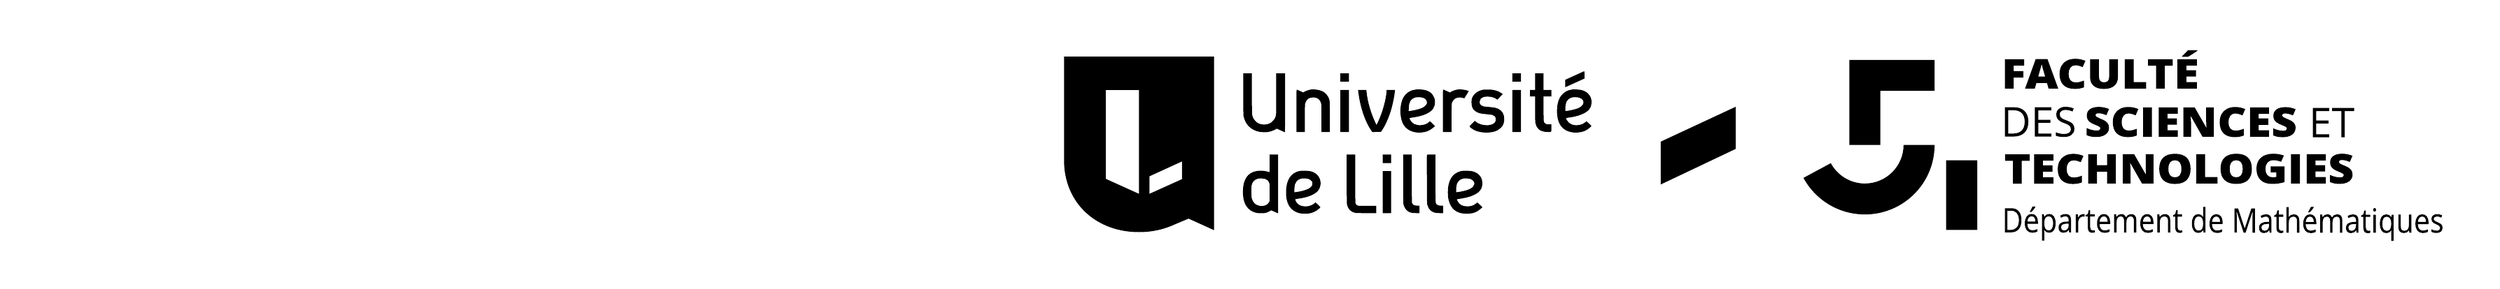 % Logo du Département de Mathématiques de l'Université de Lille
% -------------------------------------------------------------------
% Cette version est basée sur un PDF officiel de l'Université, converti avec Inkscape, puis modifié avec SVYPathy et à la main par K. Tzanev.
% v1.0 : 7 décembre 2017
\usetikzlibrary{svg.path}

\definecolor{hibiscusuniv}{rgb}{0.682,0.145, 0.451} % = #AE2573

\begin{tikzpicture}[x=1pt,y=1pt]
  % Logos et noms (sans zone de protection) 25.02 cm x 3.19 cm = 712pt x 90.8pt (1cm = 28.453pt)
  % \fill[yellow] (0,0) rectangle (712,90.8);

  % zone de protection = 1.36cm = 38.7pt (1cm = 28.453pt) autour du logo
  % \path (-38.7,-38.7) rectangle (750.7, 129.5);
  % J'ai réduit cette zone de protection de moitié.
  % zone de protection = 0.68cm = 19.35pt (1cm = 28.453pt) autour du logo
  \path (-19.35,-19.35) rectangle (731.35, 110.15);

  \begin{scope}[black]
    % le logo
    \fill svg {M 77.5 90.8 l -77.5 0 l 0 -53.5 c 0 -22.3 16.7 -37.3 38.7 -37.3 c 5.9 0 11.5 1.1 16.4 3.1 l 9.2 3.9 l 13.2 -6 z M 38.7 19.8 l -17.2 7.8 l 0 46 l 17.2 0 z M 60.9 27.4 l -16.8 -7.6 l 0 9.1 l 16.8 7.7 z};

    % Université de Lille
    \fill svg {M 92.53 71.68 c 0 -5.8 0.06 -10.88 0.12 -11.31 c 0.06 -0.41 0.28 -1.25 0.48 -1.86 c 1.13 -3.38 3.94 -5.81 7.61 -6.56 c 1.22 -0.25 3.54 -0.3 4.69 -0.1 c 1.1 0.19 2.53 0.68 3.54 1.23 l 0.93 0.49 l 2.01 -0.93 c 1.12 -0.52 2.06 -0.92 2.13 -0.92 c 0.05 0 0.08 6.86 0.08 15.24 l 0 15.24 l -2.28 0 l -2.28 0 l 0 -10.58 c 0 -9.14 -0.02 -10.69 -0.18 -11.32 c -0.74 -2.9 -3 -4.62 -6.06 -4.62 c -3.06 0 -5.22 1.61 -6.08 4.52 c -0.19 0.64 -0.22 1.68 -0.26 11.36 l -0.03 10.64 l -2.22 0 l -2.21 0 l 0.01 -10.52 z M 127.45 73.8 c -0.98 -0.16 -2.57 -0.7 -3.3 -1.14 l -0.65 -0.38 l -1.52 0.69 c -0.84 0.38 -1.63 0.73 -1.75 0.77 c -0.23 0.07 -0.23 -0.19 -0.23 -10.91 l 0 -10.99 l 2.15 0 l 2.16 0 l 0.03 7.3 c 0.04 7.26 0.04 7.28 0.32 7.95 c 0.74 1.85 1.93 2.63 4.04 2.64 c 1.74 0.01 2.96 -0.68 3.66 -2.09 c 0.2 -0.41 0.42 -1.07 0.48 -1.46 c 0.07 -0.41 0.12 -3.65 0.12 -7.52 l 0 -6.82 l 2.16 0 l 2.17 0 l -0.05 8.02 c -0.04 7.25 -0.06 8.08 -0.25 8.72 c -0.55 1.85 -1.93 3.52 -3.55 4.3 c -1.62 0.78 -4.31 1.19 -5.99 0.92 z M 142.68 80.04 l 0 -2.16 l 2.22 0 l 2.22 0 l 0 2.16 l 0 2.16 l -2.22 0 l -2.22 0 l 0 -2.16 z M 142.68 62.7 l 0 -10.86 l 2.22 0 l 2.22 0 l 0 10.86 l 0 10.86 l -2.22 0 l -2.22 0 l 0 -10.86 z M 151.86 73.12 c 0.49 -3.64 0.78 -5.22 1.45 -7.9 c 1.25 -4.94 3.11 -9.37 5.35 -12.7 l 0.47 -0.68 l 2.25 0.02 l 2.24 0.04 l 0.76 1.14 c 1.52 2.28 3.38 6.47 4.39 9.9 c 0.83 2.82 1.67 6.76 1.93 9.06 c 0.04 0.36 0.1 0.86 0.13 1.12 l 0.07 0.44 l -2.17 0 l -2.17 0 l -0.01 -0.5 c 0 -0.29 -0.02 -0.62 -0.05 -0.76 c -0.02 -0.13 -0.1 -0.72 -0.18 -1.32 c -0.54 -4.26 -2.54 -10.7 -4.58 -14.74 l -0.41 -0.82 l -0.58 1.24 c -2.38 5.09 -4.13 11.23 -4.57 16.04 l -0.08 0.86 l -2.15 0 l -2.15 0 l 0.06 -0.44 z M 181.44 73.78 c -2.62 -0.3 -4.8 -1.7 -6.12 -3.93 c -1.92 -3.24 -2.2 -9.23 -0.6 -13.09 c 1.46 -3.56 5.06 -5.53 9.54 -5.22 c 2.72 0.19 4.46 0.92 6.58 2.74 l 0.69 0.6 l -0.63 0.64 c -0.35 0.36 -0.95 0.92 -1.32 1.26 l -0.7 0.6 l -0.56 -0.5 c -1.09 -0.96 -2.24 -1.39 -4.06 -1.51 c -2.68 -0.18 -4.64 0.8 -5.59 2.78 c -0.19 0.41 -0.35 0.79 -0.35 0.85 c 0 0.06 0.55 0.18 1.24 0.27 c 2.89 0.35 6.05 1.19 7.77 2.06 c 2.94 1.48 4.19 3.29 4.19 6.05 c 0 2.9 -1.85 5.23 -4.79 6.05 c -1.56 0.43 -3.5 0.56 -5.29 0.35 z m 4.14 -4.31 c 1.16 -0.43 1.86 -1.34 1.86 -2.39 c -0.01 -0.85 -0.91 -1.97 -2.12 -2.6 c -1.31 -0.7 -4.13 -1.44 -6.81 -1.79 l -0.59 -0.07 l 0.08 1.65 c 0.08 1.87 0.32 2.86 0.91 3.79 c 0.4 0.61 1.28 1.27 2.11 1.54 c 1.15 0.38 3.35 0.32 4.56 -0.13 z M 203.16 73.8 c -1.04 -0.17 -2.52 -0.67 -3.26 -1.12 l -0.68 -0.42 l -1.69 0.77 c -0.92 0.42 -1.74 0.77 -1.81 0.77 c -0.08 0 -0.12 -3.55 -0.12 -10.98 l 0 -10.98 l 2.22 0 l 2.21 0 l 0.03 7.3 c 0.04 7.19 0.04 7.3 0.3 7.99 c 0.66 1.74 1.94 2.58 4 2.6 c 0.62 0.01 1.12 -0.06 1.6 -0.23 l 0.69 -0.25 l 0.51 0.81 c 1.02 1.6 1.8 2.9 1.75 2.95 c -0.02 0.01 -0.26 0.12 -0.54 0.23 c -1.25 0.48 -3.9 0.77 -5.21 0.56 z M 216.97 73.78 c -3.31 -0.37 -5.92 -2.42 -6.48 -5.12 c -0.29 -1.4 -0.08 -3.38 0.48 -4.48 c 0.38 -0.76 1.44 -1.74 2.29 -2.14 c 1.18 -0.55 2.36 -0.79 4.96 -1.01 c 2.9 -0.25 3.56 -0.41 4.15 -1.03 c 0.52 -0.54 0.68 -1.14 0.58 -2.08 c -0.18 -1.63 -1.93 -2.6 -4.73 -2.6 c -2.15 0 -4.24 0.67 -5.58 1.8 l -0.56 0.47 l -1.42 -1.43 c -1.6 -1.62 -1.57 -1.45 -0.42 -2.34 c 1.88 -1.45 4.04 -2.14 7.12 -2.27 c 3.53 -0.14 6.24 0.62 7.99 2.27 c 1.36 1.28 1.93 2.68 1.93 4.68 c 0 2.54 -1.01 4.3 -3.04 5.28 c -1.32 0.62 -2.16 0.78 -5.9 1.08 c -1.78 0.14 -2.42 0.32 -3.04 0.84 c -0.55 0.46 -0.74 0.9 -0.74 1.68 c 0 1.19 0.72 2.11 1.98 2.54 c 0.79 0.28 3.25 0.28 4.42 0 c 0.82 -0.2 1.78 -0.62 2.4 -1.08 l 0.34 -0.24 l 1.37 1.37 c 0.76 0.76 1.37 1.4 1.37 1.44 c 0 0.05 -0.36 0.34 -0.8 0.64 c -1.44 0.97 -3.16 1.52 -5.5 1.75 c -1.34 0.13 -1.79 0.13 -3.17 -0.02 z M 231.48 80.04 l 0 -2.16 l 2.22 0 l 2.22 0 l 0 2.16 l 0 2.16 l -2.22 0 l -2.22 0 l 0 -2.16 z M 231.48 62.7 l 0 -10.86 l 2.22 0 l 2.22 0 l 0 10.86 l 0 10.86 l -2.22 0 l -2.22 0 l 0 -10.86 z M 243.24 77.88 l 0 -4.32 l -1.32 0 l -1.32 0 l 0 -1.68 l 0 -1.68 l 1.32 0 l 1.32 0 l 0 -6.58 c 0 -6.17 0.01 -6.65 0.24 -7.51 c 0.3 -1.18 0.72 -1.97 1.45 -2.7 c 1.13 -1.12 2.56 -1.57 5.05 -1.57 c 1.82 0 1.68 -0.2 1.64 2.22 l -0.04 1.68 l -1.24 0.02 c -1.49 0.02 -2.06 0.28 -2.47 1.06 c -0.24 0.47 -0.25 0.66 -0.29 6.94 l -0.03 6.44 l 2.04 0 l 2.05 0 l 0 1.68 l 0 1.68 l -2.04 0 l -2.04 0 l 0 4.32 l 0 4.32 l -2.16 0 l -2.16 0 l 0 -4.32 z M 263.62 81.04 l -4.9 -2.24 l 0 -1.9 c 0 -1.06 0.05 -1.9 0.11 -1.88 c 0.05 0.02 2.29 1.03 4.97 2.26 l 4.88 2.22 l 0 1.9 c 0 1.03 -0.04 1.88 -0.08 1.88 c -0.06 0 -2.29 -1.01 -4.98 -2.24 z M 262.32 73.8 c -2.1 -0.29 -3.49 -0.95 -4.86 -2.34 c -1.14 -1.14 -1.72 -2.09 -2.21 -3.65 c -0.48 -1.5 -0.7 -2.93 -0.72 -4.94 c -0.08 -5.76 2 -9.49 6.04 -10.78 c 3.24 -1.04 7.2 -0.61 9.62 1.03 c 0.74 0.52 2.09 1.68 2.09 1.83 c 0 0.04 -0.56 0.6 -1.26 1.25 l -1.25 1.17 l -0.69 -0.56 c -0.88 -0.72 -1.69 -1.09 -2.86 -1.31 c -3.08 -0.6 -5.6 0.37 -6.7 2.57 c -0.49 1 -0.47 1.04 0.5 1.15 c 3.85 0.41 7.32 1.46 9.45 2.88 c 1.58 1.06 2.28 1.98 2.69 3.6 c 0.29 1.13 0.3 2.04 0.06 3 c -0.71 2.75 -2.5 4.33 -5.56 4.93 c -1.06 0.2 -3.43 0.3 -4.34 0.17 z m 3.92 -4.27 c 0.7 -0.22 1.51 -0.85 1.79 -1.39 c 0.26 -0.5 0.24 -1.4 -0.05 -1.97 c -0.44 -0.85 -1.45 -1.62 -2.8 -2.14 c -1.36 -0.5 -3.74 -1.06 -5.76 -1.33 l -0.58 -0.07 l 0 1.41 c 0.01 3.02 0.74 4.55 2.62 5.42 c 1.12 0.5 3.29 0.54 4.78 0.07 z M 106.2 35.57 c 0 -3.9 -0.02 -4.62 -0.17 -4.57 c -3.3 1.27 -7.39 0.99 -9.85 -0.65 c -1.38 -0.93 -2.28 -2.14 -2.95 -3.95 c -0.65 -1.78 -0.85 -3.26 -0.85 -5.88 c 0.02 -7.12 3.63 -11.03 9.92 -10.76 c 1.63 0.06 2.57 0.32 3.89 1.1 l 0.75 0.44 l 1.41 -0.62 c 0.77 -0.35 1.57 -0.71 1.79 -0.79 l 0.38 -0.17 l 0 15.24 l 0 15.24 l -2.16 0 l -2.16 0 l 0 -4.63 z m -2.22 -8.09 c 0.62 -0.2 0.96 -0.41 1.39 -0.84 c 0.83 -0.83 0.85 -1.04 0.81 -6.24 l -0.04 -4.38 l -0.36 -0.65 c -0.78 -1.41 -2.51 -2.1 -4.57 -1.82 c -2.26 0.31 -3.77 1.73 -4.31 4.01 c -0.22 0.92 -0.25 5.73 -0.05 6.7 c 0.39 1.77 1.47 2.92 3.23 3.41 c 0.86 0.24 2.92 0.13 3.9 -0.19 z M 121.27 31.56 c -4.16 -1.06 -6.39 -4.49 -6.62 -10.14 c -0.27 -6.38 2.04 -10.34 6.73 -11.59 c 1.42 -0.39 4.62 -0.39 6 0 c 1.1 0.3 2.21 0.79 3.02 1.34 c 0.88 0.6 1.97 1.57 1.94 1.73 c -0.03 0.07 -0.59 0.66 -1.28 1.31 l -1.22 1.19 l -0.54 -0.51 c -0.72 -0.66 -2.03 -1.27 -3.08 -1.45 c -0.5 -0.08 -1.38 -0.12 -2.07 -0.1 c -1.91 0.1 -3.07 0.66 -4.05 1.96 c -0.58 0.76 -0.93 1.6 -0.71 1.73 c 0.08 0.06 0.67 0.15 1.31 0.24 c 4.78 0.59 8.48 2.03 10.3 4.01 c 0.71 0.78 1.08 1.51 1.31 2.59 c 0.75 3.51 -1.23 6.63 -4.83 7.58 c -1.43 0.39 -4.89 0.45 -6.21 0.11 z m 4.92 -4.01 c 0.75 -0.23 1.54 -0.79 1.85 -1.31 c 0.29 -0.46 0.32 -1.46 0.07 -2.06 c -0.24 -0.56 -1.08 -1.34 -1.91 -1.76 c -1.39 -0.7 -4.34 -1.48 -6.55 -1.72 l -0.77 -0.08 l 0.06 1.71 c 0.09 2.02 0.34 2.97 1.04 3.89 c 0.48 0.62 1.36 1.19 2.28 1.45 c 0.73 0.22 3.09 0.15 3.93 -0.12 z M 145.94 27.34 c 0.04 -12.14 0.05 -12.92 0.27 -13.54 c 0.71 -2.1 1.88 -3.25 3.87 -3.77 c 0.62 -0.15 1.59 -0.19 5.91 -0.19 l 5.17 0 l 0 1.86 l 0 1.86 l -4.52 0 c -2.62 0 -4.72 0.05 -4.97 0.12 c -0.51 0.14 -0.99 0.62 -1.18 1.19 c -0.09 0.29 -0.13 3.89 -0.13 12.86 l 0 12.47 l -2.22 0 l -2.22 0 l 0.02 -12.86 z M 164.52 37.98 l 0 -2.22 l 2.16 0 l 2.16 0 l 0 2.22 l 0 2.22 l -2.16 0 l -2.16 0 l 0 -2.22 z M 164.52 20.7 l 0 -10.86 l 2.16 0 l 2.16 0 l 0 10.86 l 0 10.86 l -2.16 0 l -2.16 0 l 0 -10.86 z M 175.1 27.46 c 0.04 -11.76 0.06 -12.82 0.26 -13.47 c 0.32 -1.09 0.9 -2.06 1.59 -2.7 c 1.23 -1.11 2.33 -1.45 4.81 -1.45 l 1.72 0 l 0 1.91 l 0 1.89 l -1.25 0.06 c -1.49 0.08 -2.03 0.29 -2.4 1.01 c -0.25 0.47 -0.25 0.6 -0.29 12.99 l -0.02 12.5 l -2.22 0 l -2.23 0 l 0.03 -12.74 z M 187.37 40.04 c -0.04 -0.09 -0.04 -5.83 -0.01 -12.75 c 0.03 -11.67 0.04 -12.64 0.25 -13.31 c 0.32 -1.1 0.89 -2.05 1.58 -2.69 c 1.21 -1.1 2.35 -1.45 4.81 -1.45 l 1.72 0 l 0 1.91 l 0 1.89 l -1.22 0.06 c -1.28 0.06 -1.76 0.21 -2.18 0.68 c -0.56 0.61 -0.55 0.43 -0.56 13.5 l 0 12.32 l -2.16 0 c -1.69 0 -2.18 -0.04 -2.23 -0.16 z M 205.02 31.61 c -1.16 -0.25 -2.86 -1.11 -3.68 -1.85 c -1.38 -1.24 -2.36 -3.11 -2.87 -5.53 c -0.36 -1.68 -0.4 -5.27 -0.07 -6.83 c 0.88 -4.27 2.91 -6.64 6.5 -7.57 c 1.34 -0.36 4.37 -0.39 5.76 -0.06 c 1.79 0.41 2.94 1.02 4.49 2.35 l 0.87 0.76 l -1.29 1.22 l -1.31 1.22 l -0.84 -0.64 c -1.31 -1 -2.5 -1.36 -4.5 -1.36 c -2.42 0 -4.06 0.94 -4.94 2.83 c -0.21 0.43 -0.34 0.82 -0.29 0.85 c 0.03 0.04 0.77 0.17 1.62 0.29 c 4.77 0.67 8.1 1.96 9.97 3.85 c 1.82 1.85 2.08 5.22 0.58 7.56 c -0.81 1.28 -2.31 2.3 -4.02 2.75 c -1.28 0.35 -4.72 0.43 -5.98 0.16 z m 4.92 -4.13 c 1.31 -0.49 2.1 -1.61 1.91 -2.65 c -0.35 -1.86 -2.57 -3.06 -7.19 -3.9 c -0.53 -0.1 -1.25 -0.21 -1.58 -0.24 l -0.64 -0.07 l 0 1.11 c 0.01 3.58 0.96 5.25 3.36 5.94 c 0.86 0.27 3.24 0.15 4.14 -0.19 z};
  \end{scope}

  % le trait dégradé
  \fill[black] svg{M 308.12 46.83 v -22.14 l 38.66 18.39 v 21.79 z};

  \begin{scope}[black]
    % Logo de la faculté
    \fill svg{M 455.46 1.15 h 16 v 36 h -16 z M 405.46 45.15 v 44 h 44 v -16 h -28 v -28 z M 433.46 45.15 c 0.01 0 0.01 0 0 0 c 0 -11.04 -8.95 -20 -20 -20 c -7.34 0.01 -14.1 4.05 -17.58 10.52 l -14.09 -7.6 c 6.28 -11.65 18.44 -18.91 31.67 -18.92 c 19.89 0 36 16.12 36 36 l -16 0 z};
    % FACULTÉ DES SCIENCES ET TECHNOLOGIES
    \fill svg {M 490.26 74.33 h -4.47 v 15.17 h 9.93 v -3.29 h -5.46 v -2.9 h 5.03 v -3.29 h -5.03 v -5.69 z m 18.06 0 l -0.82 2.84 h -5.46 l -0.85 -2.84 h -4.99 l 5.48 15.23 h 6.06 l 5.55 -15.23 h -4.97 z m -1.77 6.21 l -0.72 2.49 q -0.26 0.83 -0.62 2.14 t -0.48 1.89 q -0.11 -0.52 -0.42 -1.74 q -0.3 -1.21 -1.35 -4.78 h 3.57 z m 15.58 5.82 q -1.62 0 -2.53 -1.2 q -0.91 -1.19 -0.9 -3.3 q 0 -4.38 3.68 -4.38 q 1.11 0 2.16 0.28 q 1.04 0.28 2.1 0.67 v -3.46 q -2.11 -0.84 -4.76 -0.84 q -3.81 0 -5.84 1.99 t -2.03 5.76 q 0 2.36 0.97 4.14 q 0.98 1.78 2.81 2.74 q 1.85 0.96 4.34 0.96 q 2.72 0 5.21 -1.06 l -1.39 -3.23 q -0.93 0.39 -1.86 0.66 t -2 0.27 z m 22.06 3.14 v -9.13 q 0 -2.98 -1.87 -4.62 q -1.86 -1.63 -5.38 -1.63 q -3.44 0 -5.29 1.59 q -1.84 1.59 -1.84 4.57 v 9.22 h 4.57 v -8.9 q 0 -1.61 0.67 -2.34 q 0.67 -0.73 1.97 -0.72 q 1.39 0 2.01 0.71 q 0.64 0.73 0.64 2.37 v 8.88 h 4.54 z m 3.55 -15.17 v 15.17 h 4.54 v -11.86 h 6.47 v -3.31 h -11.01 z m 20.65 0 h -4.54 v 11.82 h -4.1 v 3.35 h 12.73 v -3.35 h -4.09 v -11.82 z m 16.49 0 h -9.97 v 15.17 h 9.98 v -3.29 h -5.43 v -2.39 h 5.03 v -3.29 h -5.03 v -2.86 h 5.44 v -3.34 z m -7.63 16.38 v 0.3 q 1.77 1.71 2.24 2.21 q 0.48 0.5 0.79 0.9 h 4.92 v -0.22 q -0.92 -0.67 -2.53 -1.7 q -1.61 -1.03 -2.44 -1.5 h -2.98 z m -79.36 -33.52 q 0 -3.76 -2.04 -5.75 q -2.03 -1.98 -5.87 -1.98 h -4.2 v 15.17 h 4.65 q 3.54 0 5.5 -1.96 q 1.96 -1.96 1.96 -5.48 z m -1.87 -0.06 q 0 2.97 -1.49 4.47 q -1.48 1.5 -4.42 1.51 h -2.57 v -12.12 h 2.15 q 3.15 0 4.74 1.54 q 1.59 1.55 1.59 4.59 z m 13.7 -7.67 h -8.46 v 15.17 h 8.46 v -1.57 h -6.69 v -4.89 h 6.29 v -1.55 h -6.29 v -5.58 h 6.69 v -1.57 z m 11.93 4.04 q 0 -2 -1.45 -3.12 t -3.94 -1.12 q -2.7 0 -4.15 0.69 v 1.7 q 0.93 -0.39 2.03 -0.62 q 1.1 -0.23 2.18 -0.23 q 1.76 0 2.66 0.67 q 0.89 0.68 0.89 1.86 q 0 0.79 -0.32 1.29 q -0.31 0.51 -1.06 0.93 q -0.74 0.43 -2.25 0.97 q -2.12 0.76 -3.03 1.79 q -0.9 1.04 -0.9 2.71 q 0 1.75 1.32 2.79 q 1.32 1.04 3.49 1.04 q 2.26 0 4.16 -0.83 l -0.55 -1.53 q -1.87 0.79 -3.65 0.78 q -1.4 0 -2.19 -0.6 q -0.79 -0.6 -0.79 -1.67 q 0 -0.79 0.29 -1.3 q 0.29 -0.5 0.98 -0.92 q 0.7 -0.41 2.12 -0.92 q 2.39 -0.86 3.28 -1.83 q 0.91 -0.98 0.91 -2.53 z m 17.89 0.57 q 0 -1.41 -0.78 -2.51 q -0.78 -1.09 -2.25 -1.7 q -1.47 -0.61 -3.45 -0.61 q -1.65 0 -2.77 0.21 q -1.12 0.22 -2.33 0.74 v 3.66 q 1.28 -0.61 2.66 -0.95 q 1.38 -0.34 2.53 -0.34 q 0.99 0 1.46 0.31 q 0.46 0.32 0.46 0.82 q 0 0.31 -0.19 0.54 q -0.18 0.24 -0.6 0.48 q -0.41 0.23 -2.2 0.97 q -1.62 0.67 -2.44 1.3 q -0.81 0.63 -1.2 1.45 q -0.39 0.82 -0.39 1.94 q 0 2.09 1.66 3.27 q 1.66 1.17 4.57 1.17 q 2.57 0 5.24 -1.09 l -1.37 -3.17 q -2.32 0.97 -4.01 0.97 q -0.87 0 -1.27 -0.28 t -0.4 -0.7 q 0 -0.45 0.5 -0.8 q 0.51 -0.36 2.73 -1.29 q 2.14 -0.88 2.96 -1.9 q 0.83 -1.01 0.83 -2.54 z m 9.95 7.41 q -1.59 0 -2.49 -1.2 q -0.89 -1.19 -0.89 -3.3 q 0 -4.38 3.63 -4.38 q 1.1 0 2.12 0.28 t 2.07 0.67 v -3.47 q -2.07 -0.84 -4.68 -0.84 q -3.74 0 -5.74 1.99 q -1.99 1.99 -1.99 5.76 q 0 2.35 0.96 4.14 q 0.98 1.78 2.79 2.74 q 1.82 0.96 4.28 0.96 q 2.68 0 5.13 -1.07 l -1.37 -3.23 q -0.91 0.39 -1.83 0.66 q -0.91 0.27 -1.96 0.27 z m 7.66 -12.02 v 15.17 h 4.49 v -15.17 h -4.49 z m 17.87 0 h -9.82 v 15.17 h 9.82 v -3.29 h -5.35 v -2.39 h 4.96 v -3.29 h -4.96 v -2.87 h 5.35 v -3.34 z m 18.65 0 h -5.86 l -6.04 10.69 h -0.11 q 0.22 -2.52 0.22 -3.85 v -6.84 h -3.96 v 15.17 h 5.84 l 6.02 -10.54 h 0.07 q -0.15 2.29 -0.15 3.68 v 6.86 h 3.98 v -15.17 z m 10.94 12.03 q -1.6 0 -2.49 -1.21 q -0.89 -1.19 -0.89 -3.3 q 0 -4.38 3.64 -4.37 q 1.1 0 2.13 0.28 q 1.03 0.28 2.07 0.67 v -3.47 q -2.07 -0.84 -4.68 -0.84 q -3.74 0 -5.74 1.99 q -1.99 1.99 -1.99 5.76 q 0 2.35 0.96 4.14 q 0.97 1.78 2.78 2.74 q 1.82 0.96 4.28 0.96 q 2.68 0 5.13 -1.07 l -1.37 -3.23 q -0.91 0.39 -1.83 0.66 t -1.97 0.27 z m 17.48 -12.03 h -9.82 v 15.17 h 9.82 v -3.29 h -5.35 v -2.39 h 4.95 v -3.29 h -4.95 v -2.86 h 5.35 v -3.34 z m 13.71 4.6 q 0 -1.41 -0.78 -2.51 q -0.78 -1.09 -2.25 -1.7 q -1.47 -0.61 -3.45 -0.61 q -1.65 0 -2.77 0.21 q -1.12 0.22 -2.33 0.74 v 3.66 q 1.28 -0.61 2.66 -0.95 q 1.38 -0.34 2.53 -0.34 q 1 0 1.46 0.31 q 0.47 0.32 0.47 0.82 q 0 0.31 -0.19 0.54 q -0.18 0.24 -0.6 0.48 q -0.4 0.23 -2.19 0.97 q -1.61 0.67 -2.43 1.3 q -0.8 0.63 -1.2 1.45 q -0.38 0.82 -0.38 1.94 q 0 2.09 1.67 3.27 q 1.67 1.17 4.57 1.17 q 2.57 0 5.24 -1.09 l -1.37 -3.17 q -2.32 0.97 -4 0.97 q -0.87 0 -1.27 -0.28 t -0.39 -0.7 q 0 -0.45 0.5 -0.8 q 0.51 -0.36 2.74 -1.29 q 2.14 -0.88 2.97 -1.9 q 0.84 -1.01 0.84 -2.54 z m 17.31 -4.81 h -8.46 v 15.17 h 8.46 v -1.57 h -6.69 v -4.89 h 6.29 v -1.55 h -6.29 v -5.59 h 6.7 v -1.57 z m 8.04 0 h -1.76 v 13.6 h -4.81 v 1.57 h 11.38 v -1.57 h -4.8 v -13.6 z m -166.81 -23.99 h -4.49 v 11.81 h -4.06 v 3.36 h 12.6 v -3.35 h -4.05 v -11.82 z m 16.32 0 h -9.87 v 15.17 h 9.87 v -3.29 h -5.38 v -2.39 h 4.98 v -3.29 h -4.98 v -2.86 h 5.38 v -3.34 z m 10.32 12.02 q -1.6 0 -2.5 -1.2 q -0.9 -1.19 -0.9 -3.3 q 0 -4.37 3.65 -4.37 q 1.1 0 2.14 0.28 t 2.08 0.68 v -3.46 q -2.08 -0.84 -4.71 -0.84 q -3.76 0 -5.78 1.99 q -2 1.99 -2 5.76 q 0 2.36 0.97 4.14 q 0.98 1.79 2.8 2.74 q 1.83 0.97 4.3 0.97 q 2.7 0 5.16 -1.07 l -1.37 -3.22 q -0.92 0.4 -1.84 0.67 t -1.98 0.27 z m 21.95 -12.03 h -4.52 v 6.19 h -5.22 v -6.19 h -4.52 v 15.17 h 4.52 v -5.62 h 5.22 v 5.62 h 4.51 v -15.17 z m 19.41 0 h -5.89 l -6.07 10.69 h -0.1 q 0.22 -2.52 0.22 -3.85 v -6.84 h -3.98 v 15.17 h 5.87 l 6.05 -10.54 h 0.07 q -0.16 2.29 -0.16 3.68 v 6.86 h 4.01 v -15.17 z m 19.15 7.61 q 0 -3.83 -2.06 -5.82 q -2.06 -1.99 -6.02 -2 q -3.91 0 -6.01 2.01 q -2.08 2 -2.08 5.83 q 0 3.79 2.07 5.78 q 2.08 2.01 6.04 2.01 q 3.97 0 6.01 -1.98 q 2.05 -1.98 2.05 -5.82 z m -11.44 0 q 0 -4.4 3.36 -4.4 q 1.71 0 2.52 1.07 q 0.83 1.07 0.83 3.33 q 0 2.27 -0.84 3.36 q -0.83 1.09 -2.49 1.09 q -3.38 0 -3.38 -4.45 z m 14.45 -7.6 v 15.17 h 4.49 v -11.86 h 6.4 v -3.31 h -10.89 z m 28.66 7.6 q 0 -3.83 -2.06 -5.82 q -2.06 -1.99 -6.03 -1.99 q -3.91 0 -6 2.01 q -2.09 2 -2.09 5.83 q 0 3.79 2.07 5.78 q 2.08 2.01 6.04 2.01 q 3.97 0 6.01 -1.98 q 2.04 -1.98 2.04 -5.82 z m -11.45 0 q 0 -4.4 3.36 -4.4 q 1.71 0 2.52 1.07 q 0.83 1.07 0.83 3.33 q 0 2.27 -0.84 3.35 q -0.83 1.09 -2.49 1.09 q -3.38 0 -3.38 -4.44 z m 21.12 1.28 h 7.18 v -8.18 q -2.92 -0.91 -6.43 -0.91 q -3.84 0 -5.94 2.04 q -2.09 2.04 -2.1 5.8 q 0 3.68 2.3 5.72 q 2.3 2.05 6.44 2.05 q 1.57 0 2.96 -0.27 q 1.4 -0.27 2.44 -0.68 l -1.42 -3.21 q -1.79 0.81 -3.94 0.81 q -1.96 0 -3.05 -1.17 q -1.07 -1.16 -1.07 -3.33 q 0 -2.13 0.97 -3.25 q 0.98 -1.11 2.81 -1.11 q 1 0 1.84 0.18 v 2.36 h -2.97 v 3.16 z m 10.56 -8.88 v 15.17 h 4.52 v -15.17 h -4.52 z m 17.97 0 h -9.87 v 15.17 h 9.87 v -3.29 h -5.38 v -2.39 h 4.98 v -3.29 h -4.98 v -2.86 h 5.38 v -3.34 z m 13.78 4.6 q 0 -1.41 -0.78 -2.51 q -0.79 -1.09 -2.27 -1.7 q -1.48 -0.6 -3.47 -0.6 q -1.66 0 -2.79 0.21 q -1.13 0.22 -2.35 0.75 v 3.65 q 1.28 -0.6 2.67 -0.94 q 1.39 -0.33 2.55 -0.33 q 1 0 1.46 0.31 q 0.46 0.33 0.46 0.82 q 0 0.31 -0.2 0.54 q -0.19 0.24 -0.61 0.48 q -0.41 0.24 -2.21 0.98 q -1.63 0.68 -2.45 1.31 q -0.81 0.63 -1.21 1.45 q -0.39 0.82 -0.39 1.94 q 0 2.1 1.67 3.27 t 4.59 1.17 q 2.58 0 5.27 -1.08 l -1.38 -3.16 q -2.33 0.98 -4.02 0.98 q -0.87 0 -1.27 -0.28 t -0.39 -0.7 q 0 -0.44 0.5 -0.8 q 0.51 -0.35 2.75 -1.28 q 2.15 -0.88 2.98 -1.9 q 0.84 -1 0.84 -2.54 z};
    % Département de Mathématiques
    \fill svg{M 494.31 6.23 q 0 -3.09 -1.44 -4.73 q -1.43 -1.63 -4.12 -1.63 h -2.96 v 12.49 h 3.27 q 2.49 0 3.87 -1.62 q 1.38 -1.61 1.38 -4.51 z m -1.31 -0.05 q 0 2.44 -1.05 3.68 q -1.05 1.24 -3.12 1.24 h -1.8 v -9.98 h 1.52 q 2.22 0 3.34 1.28 q 1.11 1.28 1.11 3.78 z m 6.89 -6.49 q -1.77 0 -2.81 1.27 q -1.02 1.26 -1.02 3.51 q 0 2.26 0.95 3.6 q 0.96 1.33 2.56 1.33 q 1.5 0 2.38 -1.16 q 0.88 -1.16 0.88 -3.05 v -0.9 h -5.51 q 0.04 -1.65 0.71 -2.51 q 0.68 -0.86 1.91 -0.86 q 1.3 0 2.56 0.63 v -1.26 q -0.64 -0.33 -1.22 -0.46 q -0.57 -0.15 -1.38 -0.15 z m -0.33 8.52 q -0.96 0 -1.54 -0.74 q -0.57 -0.73 -0.67 -2.03 h 4.18 q 0 1.34 -0.51 2.05 q -0.51 0.72 -1.46 0.72 z m -0.9 2.47 q 0.35 0.53 0.75 1.28 q 0.41 0.75 0.65 1.31 h 1.47 v -0.18 q -0.32 -0.56 -0.96 -1.37 q -0.64 -0.81 -1.1 -1.26 h -0.81 v 0.22 z m 9.95 -10.99 q -0.78 0 -1.43 0.34 q -0.64 0.34 -1.08 1.04 h -0.09 q 0.09 -0.82 0.09 -1.56 v -3.86 h -1.22 v 13.58 h 0.99 l 0.17 -1.28 h 0.06 q 0.47 0.77 1.08 1.11 q 0.62 0.34 1.43 0.34 q 1.59 0 2.45 -1.27 q 0.87 -1.27 0.87 -3.58 q 0 -2.31 -0.88 -3.59 q -0.88 -1.27 -2.44 -1.27 z m -0.18 8.5 q -1.23 0 -1.77 -0.79 t -0.56 -2.53 v -0.32 q 0 -1.97 0.56 -2.83 q 0.56 -0.84 1.8 -0.84 q 1.03 0 1.62 0.98 q 0.59 0.98 0.59 2.71 q 0 1.75 -0.59 2.68 q -0.59 0.94 -1.65 0.94 z m 10.54 -8.33 l -0.24 1.34 h -0.06 q -0.6 -0.88 -1.19 -1.2 q -0.59 -0.31 -1.48 -0.31 q -1.19 0 -1.87 0.72 q -0.67 0.72 -0.67 2.04 q 0 2.83 3.87 2.97 l 1.36 0.05 v 0.58 q 0 1.1 -0.41 1.62 q -0.4 0.53 -1.29 0.53 q -1 0 -2.27 -0.72 l -0.37 1.08 q 0.6 0.37 1.3 0.59 q 0.71 0.21 1.42 0.21 q 1.43 0 2.12 -0.74 q 0.7 -0.75 0.7 -2.39 v -6.39 h -0.89 z m -2.74 1 q 1.13 0 1.78 0.72 q 0.65 0.73 0.65 2.04 v 0.84 l -1.22 -0.06 q -1.45 -0.06 -2.09 -0.53 q -0.64 -0.46 -0.64 -1.44 q 0 -0.77 0.39 -1.17 q 0.4 -0.4 1.11 -0.4 z m 9.79 8.53 q 0.53 0 0.95 -0.1 l -0.16 -1.32 q -0.5 0.13 -0.88 0.13 q -0.97 0 -1.67 -0.92 q -0.69 -0.93 -0.68 -2.3 v -5.03 h -1.21 v 9.37 h 1 l 0.14 -1.74 h 0.05 q 0.45 0.91 1.08 1.41 q 0.63 0.49 1.38 0.49 z m 5.03 -8.54 q 0.32 0 0.62 0.05 q 0.3 0.06 0.48 0.12 v -1.08 q -0.2 -0.11 -0.58 -0.18 q -0.38 -0.08 -0.69 -0.08 q -2.32 0 -2.32 2.86 v 5.57 h -1.15 v 0.69 l 1.15 0.59 l 0.51 2 h 0.7 v -2.17 h 2.32 v -1.1 h -2.32 v -5.52 q 0 -0.85 0.34 -1.3 q 0.35 -0.45 0.95 -0.45 z m 6.08 -1.17 q -1.77 0 -2.8 1.26 q -1.02 1.26 -1.02 3.51 q 0 2.26 0.95 3.6 q 0.96 1.33 2.57 1.33 q 1.51 0 2.38 -1.16 q 0.88 -1.16 0.88 -3.05 v -0.9 h -5.51 q 0.04 -1.65 0.71 -2.51 q 0.68 -0.86 1.91 -0.86 q 1.3 0 2.56 0.63 v -1.26 q -0.64 -0.33 -1.22 -0.46 q -0.57 -0.15 -1.38 -0.15 z m -0.33 8.52 q -0.96 0 -1.54 -0.74 q -0.57 -0.73 -0.67 -2.03 h 4.18 q 0 1.34 -0.51 2.05 q -0.51 0.72 -1.46 0.72 z m 15.53 -8.35 v 6.09 q 0 1.12 -0.41 1.68 q -0.41 0.56 -1.27 0.56 q -1.13 0 -1.67 -0.76 t -0.54 -2.34 v -5.23 h -1.21 v 6.09 q 0 1.12 -0.41 1.68 q -0.41 0.56 -1.28 0.56 q -1.14 0 -1.67 -0.8 q -0.53 -0.79 -0.52 -2.62 v -4.91 h -1.22 v 9.36 h 0.99 l 0.2 -1.28 h 0.06 q 0.35 0.68 0.97 1.07 q 0.63 0.38 1.41 0.38 q 1.88 0 2.46 -1.59 h 0.06 q 0.36 0.74 1.04 1.17 q 0.68 0.43 1.55 0.42 q 1.36 0 2.03 -0.82 q 0.68 -0.81 0.68 -2.6 v -6.11 h -1.21 z m 7.08 -0.17 q -1.77 0 -2.8 1.26 q -1.02 1.26 -1.03 3.51 q 0 2.26 0.95 3.6 q 0.96 1.33 2.57 1.33 q 1.51 0 2.38 -1.16 q 0.88 -1.16 0.88 -3.05 v -0.9 h -5.51 q 0.04 -1.65 0.71 -2.51 q 0.68 -0.86 1.91 -0.86 q 1.3 0 2.56 0.63 v -1.26 q -0.64 -0.33 -1.22 -0.46 q -0.57 -0.15 -1.38 -0.15 z m -0.32 8.52 q -0.97 0 -1.55 -0.73 q -0.57 -0.73 -0.67 -2.04 h 4.18 q 0 1.34 -0.51 2.05 q -0.52 0.72 -1.46 0.72 z m 10.8 -8.35 v 6.06 q 0 1.14 -0.45 1.71 q -0.45 0.56 -1.4 0.56 q -1.26 0 -1.84 -0.79 q -0.59 -0.8 -0.59 -2.62 v -4.92 h -1.22 v 9.37 h 0.98 l 0.19 -1.28 h 0.06 q 0.37 0.69 1.04 1.06 q 0.67 0.38 1.49 0.39 q 1.44 0 2.17 -0.82 q 0.73 -0.81 0.73 -2.61 v -6.11 h -1.21 z m 6.28 1 q 0.32 0 0.62 0.05 q 0.3 0.06 0.47 0.12 v -1.08 q -0.2 -0.11 -0.59 -0.18 q -0.38 -0.08 -0.69 -0.08 q -2.32 0 -2.32 2.86 v 5.57 h -1.15 v 0.69 l 1.14 0.59 l 0.51 2 h 0.7 v -2.17 h 2.32 v -1.11 h -2.33 v -5.52 q 0 -0.85 0.34 -1.3 q 0.34 -0.45 0.94 -0.45 z m 12.03 0.26 h -0.07 q -0.84 -1.43 -2.52 -1.43 q -1.57 0 -2.45 1.26 q -0.87 1.26 -0.87 3.57 q 0 2.32 0.87 3.6 q 0.87 1.28 2.44 1.28 q 1.63 0 2.49 -1.38 h 0.09 l -0.05 0.67 l -0.03 0.66 v 3.82 h 1.21 v -13.3 h -0.99 l -0.16 1.26 z m -2.43 -0.24 q 1.24 0 1.79 0.79 q 0.56 0.79 0.56 2.55 v 0.3 q 0 1.99 -0.57 2.83 q -0.57 0.85 -1.81 0.85 q -1.07 0 -1.64 -0.98 q -0.56 -0.97 -0.56 -2.74 q 0 -1.8 0.56 -2.71 q 0.56 -0.92 1.65 -0.92 z m 9.53 -1.19 q -1.78 0 -2.81 1.26 q -1.02 1.26 -1.02 3.52 q 0 2.26 0.95 3.59 q 0.95 1.33 2.56 1.33 q 1.5 0 2.38 -1.16 q 0.87 -1.16 0.87 -3.05 v -0.9 h -5.51 q 0.03 -1.65 0.71 -2.51 q 0.68 -0.86 1.9 -0.86 q 1.29 0 2.56 0.63 v -1.26 q -0.65 -0.33 -1.22 -0.46 q -0.57 -0.15 -1.38 -0.15 z m -0.33 8.52 q -0.97 0 -1.54 -0.73 q -0.57 -0.73 -0.68 -2.04 h 4.18 q 0 1.34 -0.51 2.05 q -0.51 0.72 -1.46 0.72 z m 14.12 -8.35 l -3.62 11.08 h -0.06 q 0.1 -1.31 0.1 -3.12 v -7.94 h -1.15 v 12.48 h 1.87 l 3.38 -10.31 h 0.05 l 3.41 10.31 h 1.85 v -12.5 h -1.24 v 8.05 q 0 1.38 0.1 3 h -0.06 l -3.65 -11.06 h -1 z m 13.5 0 l -0.24 1.33 h -0.06 q -0.6 -0.88 -1.2 -1.2 q -0.59 -0.31 -1.49 -0.31 q -1.19 0 -1.87 0.72 q -0.67 0.72 -0.67 2.04 q 0 2.83 3.88 2.97 l 1.35 0.05 v 0.58 q 0 1.1 -0.41 1.62 q -0.4 0.53 -1.29 0.53 q -1 0 -2.27 -0.72 l -0.38 1.08 q 0.59 0.37 1.29 0.59 q 0.71 0.21 1.42 0.21 q 1.43 0 2.11 -0.74 q 0.7 -0.75 0.7 -2.39 v -6.39 h -0.9 z m -2.74 1 q 1.13 0 1.77 0.73 q 0.65 0.73 0.65 2.03 v 0.85 l -1.21 -0.06 q -1.45 -0.06 -2.09 -0.53 q -0.64 -0.46 -0.64 -1.44 q 0 -0.77 0.39 -1.17 q 0.4 -0.4 1.12 -0.41 z m 8.72 0 q 0.32 0 0.62 0.05 q 0.3 0.06 0.47 0.12 v -1.08 q -0.2 -0.11 -0.59 -0.18 q -0.38 -0.08 -0.69 -0.08 q -2.32 0 -2.32 2.87 v 5.57 h -1.15 v 0.68 l 1.14 0.59 l 0.51 2 h 0.7 v -2.17 h 2.32 v -1.1 h -2.32 v -5.52 q 0 -0.85 0.34 -1.3 q 0.34 -0.45 0.94 -0.45 z m 8.17 -1 v 6.06 q 0 1.15 -0.45 1.71 q -0.45 0.56 -1.4 0.56 q -1.26 0 -1.85 -0.8 q -0.58 -0.8 -0.58 -2.63 v -4.9 h -1.21 v 13.29 h 1.21 v -4.02 q 0 -0.73 -0.06 -1.2 h 0.07 q 0.35 0.68 1.01 1.06 q 0.66 0.39 1.51 0.39 q 1.46 0 2.19 -0.82 q 0.74 -0.81 0.74 -2.59 v -6.11 h -1.21 z m 7.07 -0.17 q -1.78 0 -2.81 1.26 q -1.02 1.26 -1.02 3.51 q 0 2.26 0.95 3.6 q 0.95 1.33 2.56 1.33 q 1.5 0 2.38 -1.16 q 0.87 -1.16 0.87 -3.05 v -0.9 h -5.51 q 0.03 -1.65 0.71 -2.51 q 0.67 -0.86 1.9 -0.86 q 1.29 0 2.55 0.63 v -1.26 q -0.64 -0.33 -1.22 -0.46 q -0.57 -0.15 -1.38 -0.15 z m -0.33 8.52 q -0.97 0 -1.54 -0.73 q -0.57 -0.73 -0.67 -2.04 h 4.18 q 0 1.34 -0.51 2.05 q -0.52 0.72 -1.46 0.72 z m -0.9 2.47 q 0.35 0.53 0.75 1.28 q 0.41 0.75 0.64 1.31 h 1.47 v -0.18 q -0.32 -0.56 -0.96 -1.37 q -0.64 -0.81 -1.11 -1.25 h -0.81 v 0.22 z m 16.42 -10.82 v 6.09 q 0 1.12 -0.41 1.68 q -0.41 0.56 -1.27 0.56 q -1.13 0 -1.67 -0.76 t -0.54 -2.34 v -5.23 h -1.21 v 6.09 q 0 1.12 -0.41 1.68 q -0.41 0.56 -1.28 0.56 q -1.14 0 -1.67 -0.8 q -0.53 -0.79 -0.53 -2.62 v -4.91 h -1.22 v 9.37 h 0.99 l 0.2 -1.29 h 0.05 q 0.35 0.68 0.97 1.07 q 0.63 0.38 1.4 0.39 q 1.87 0 2.45 -1.59 h 0.06 q 0.36 0.74 1.03 1.16 q 0.68 0.43 1.55 0.43 q 1.36 0 2.03 -0.82 q 0.68 -0.81 0.68 -2.61 v -6.11 h -1.21 z m 8.62 0 l -0.24 1.33 h -0.06 q -0.6 -0.88 -1.2 -1.2 q -0.6 -0.31 -1.49 -0.31 q -1.19 0 -1.87 0.72 q -0.67 0.72 -0.67 2.04 q 0 2.83 3.88 2.97 l 1.36 0.05 v 0.58 q 0 1.1 -0.41 1.62 q -0.4 0.53 -1.29 0.53 q -1 0 -2.27 -0.72 l -0.37 1.08 q 0.59 0.37 1.29 0.59 q 0.71 0.21 1.41 0.21 q 1.43 0 2.12 -0.74 q 0.69 -0.75 0.69 -2.39 v -6.39 h -0.9 z m -2.74 1 q 1.13 0 1.77 0.73 q 0.65 0.73 0.65 2.03 v 0.85 l -1.21 -0.06 q -1.45 -0.06 -2.09 -0.53 q -0.64 -0.46 -0.64 -1.44 q 0 -0.77 0.39 -1.17 q 0.4 -0.4 1.11 -0.41 z m 8.72 0 q 0.32 0 0.62 0.05 q 0.3 0.06 0.47 0.12 v -1.08 q -0.2 -0.11 -0.58 -0.18 q -0.38 -0.08 -0.69 -0.08 q -2.32 0 -2.32 2.87 v 5.57 h -1.11 v 0.68 l 1.14 0.59 l 0.51 2 h 0.7 v -2.17 h 2.33 v -1.1 h -2.32 v -5.52 q 0 -0.85 0.34 -1.3 q 0.34 -0.45 0.94 -0.45 z m 3.91 -1 h -1.22 v 9.37 h 1.21 v -9.37 z m -1.31 11.9 q 0 0.48 0.2 0.71 q 0.2 0.23 0.51 0.23 q 0.29 0 0.5 -0.23 q 0.21 -0.23 0.21 -0.71 q 0 -0.48 -0.21 -0.72 q -0.21 -0.23 -0.51 -0.23 q -0.3 0 -0.51 0.23 q -0.2 0.24 -0.2 0.72 z m 6.92 -10.89 q 1.21 0 1.76 0.76 t 0.59 2.57 v 0.31 q 0 1.97 -0.57 2.83 t -1.81 0.87 q -1.06 0 -1.64 -0.97 q -0.56 -0.96 -0.56 -2.73 t 0.55 -2.7 q 0.56 -0.92 1.66 -0.92 z m -0.18 -1.18 q -1.55 0 -2.42 1.27 q -0.87 1.27 -0.87 3.55 q 0 2.3 0.87 3.59 t 2.48 1.29 q 1.65 0 2.53 -1.45 h 0.06 l 0.18 1.28 h 0.95 v -13.57 h -1.21 v 4.01 q 0 0.85 0.08 1.45 h -0.1 q -0.84 -1.43 -2.52 -1.43 z m 7.47 9.54 v -6.07 q 0 -1.14 0.44 -1.71 q 0.44 -0.56 1.39 -0.56 q 1.25 0 1.83 0.81 q 0.58 0.81 0.58 2.63 v 4.92 h 1.21 v -9.36 h -1 l -0.17 1.26 h -0.07 q -0.37 -0.69 -1.04 -1.06 q -0.65 -0.36 -1.5 -0.36 q -1.46 0 -2.19 0.81 q -0.72 0.81 -0.73 2.6 v 6.12 h 1.23 z m 11.41 -9.53 q -1.78 0 -2.81 1.27 q -1.02 1.27 -1.02 3.51 q 0 2.27 0.95 3.6 t 2.56 1.33 q 1.5 0 2.38 -1.16 q 0.88 -1.15 0.88 -3.05 v -0.9 h -5.52 q 0.04 -1.65 0.71 -2.5 q 0.68 -0.85 1.91 -0.85 q 1.29 0 2.56 0.64 v -1.27 q -0.64 -0.32 -1.22 -0.46 q -0.57 -0.14 -1.38 -0.14 z m -0.33 8.52 q -0.97 0 -1.54 -0.73 q -0.57 -0.73 -0.68 -2.03 h 4.18 q 0 1.34 -0.51 2.05 q -0.52 0.72 -1.46 0.72 z m 10.5 -5.79 q 0 -1.3 -0.83 -2.01 q -0.84 -0.71 -2.34 -0.71 q -1.59 0 -2.49 0.59 v 1.3 q 0.57 -0.34 1.23 -0.53 t 1.27 -0.19 q 0.95 0 1.46 0.35 q 0.51 0.36 0.51 1.09 q 0 0.55 -0.41 0.93 q -0.4 0.4 -1.58 0.93 q -1.12 0.49 -1.59 0.85 q -0.47 0.37 -0.7 0.83 q -0.23 0.46 -0.23 1.1 q 0 1.15 0.8 1.81 q 0.79 0.67 2.18 0.66 q 1.29 0 2.52 -0.61 l -0.43 -1.15 q -1.2 0.58 -2.18 0.58 q -0.86 0 -1.3 -0.31 q -0.44 -0.32 -0.43 -0.88 q 0 -0.38 0.16 -0.64 q 0.17 -0.27 0.53 -0.51 t 1.4 -0.69 q 1.43 -0.61 1.92 -1.23 q 0.51 -0.61 0.51 -1.55 z};
  \end{scope}
\end{tikzpicture}

